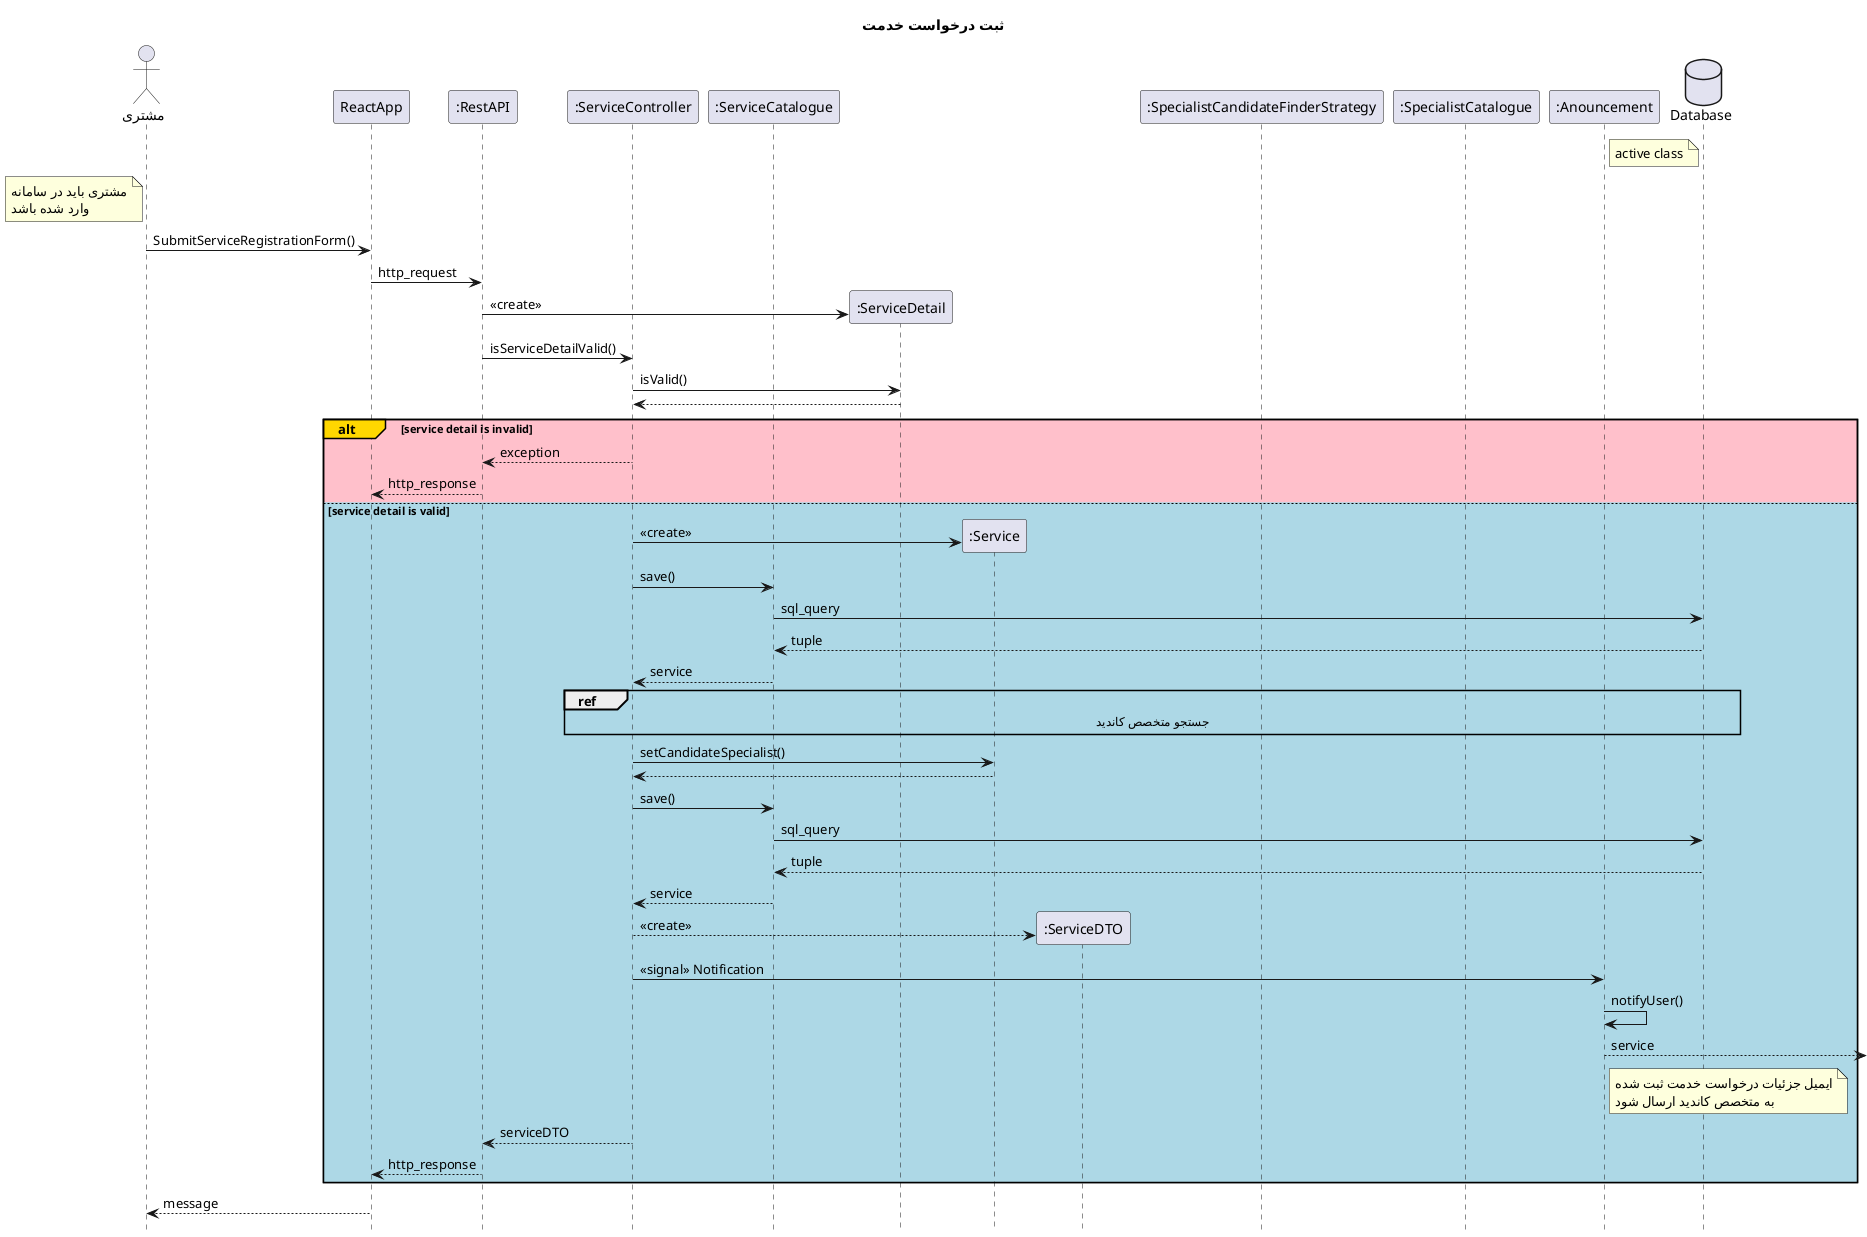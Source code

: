 @startuml registerService
hide footbox
title "ثبت درخواست خدمت"
actor       "مشتری" as customer
participant ReactApp
participant ":RestAPI" as RestAPI
participant ":ServiceController" as ServiceController
participant ":ServiceCatalogue" as ServiceCatalogue
participant ":ServiceDetail" as ServiceDetail
participant ":Service" as Service
participant ":ServiceDTO" as ServiceDTO
participant ":SpecialistCandidateFinderStrategy" as SpecialistCandidateFinderStrategy
participant ":SpecialistCatalogue" as SpecialistCatalogue
participant ":Anouncement" as Anouncement
database Database
note right of Anouncement
    active class
end note
note left of customer
    مشتری باید در سامانه
    وارد شده باشد
end note

customer -> ReactApp: SubmitServiceRegistrationForm()
ReactApp -> RestAPI: http_request
RestAPI -> ServiceDetail **: <<create>>
RestAPI -> ServiceController: isServiceDetailValid()
ServiceController -> ServiceDetail:  isValid()
return
alt#Gold #Pink service detail is invalid

    ServiceController --> RestAPI: exception
    RestAPI --> ReactApp: http_response

else #LightBlue service detail is valid

    ServiceController -> Service **: <<create>>
    ServiceController -> ServiceCatalogue: save()
    ServiceCatalogue -> Database: sql_query
    return tuple
    ServiceCatalogue --> ServiceController: service
    ref over ServiceController, SpecialistCandidateFinderStrategy, SpecialistCatalogue, Database: جستجو متخصص کاندید
    ServiceController -> Service: setCandidateSpecialist()
    return
    ServiceController -> ServiceCatalogue: save()
    ServiceCatalogue -> Database: sql_query
    return tuple
    ServiceCatalogue --> ServiceController: service
    ServiceController --> ServiceDTO **: <<create>>
    ServiceController -> Anouncement: <<signal>> Notification
    Anouncement -> Anouncement: notifyUser()
    Anouncement -->: service
    note right of Anouncement
        ایمیل جزئیات درخواست خدمت ثبت شده
        به متخصص کاندید ارسال شود
    end note
    ServiceController --> RestAPI: serviceDTO
    RestAPI --> ReactApp: http_response
end
ReactApp --> customer: message
@enduml